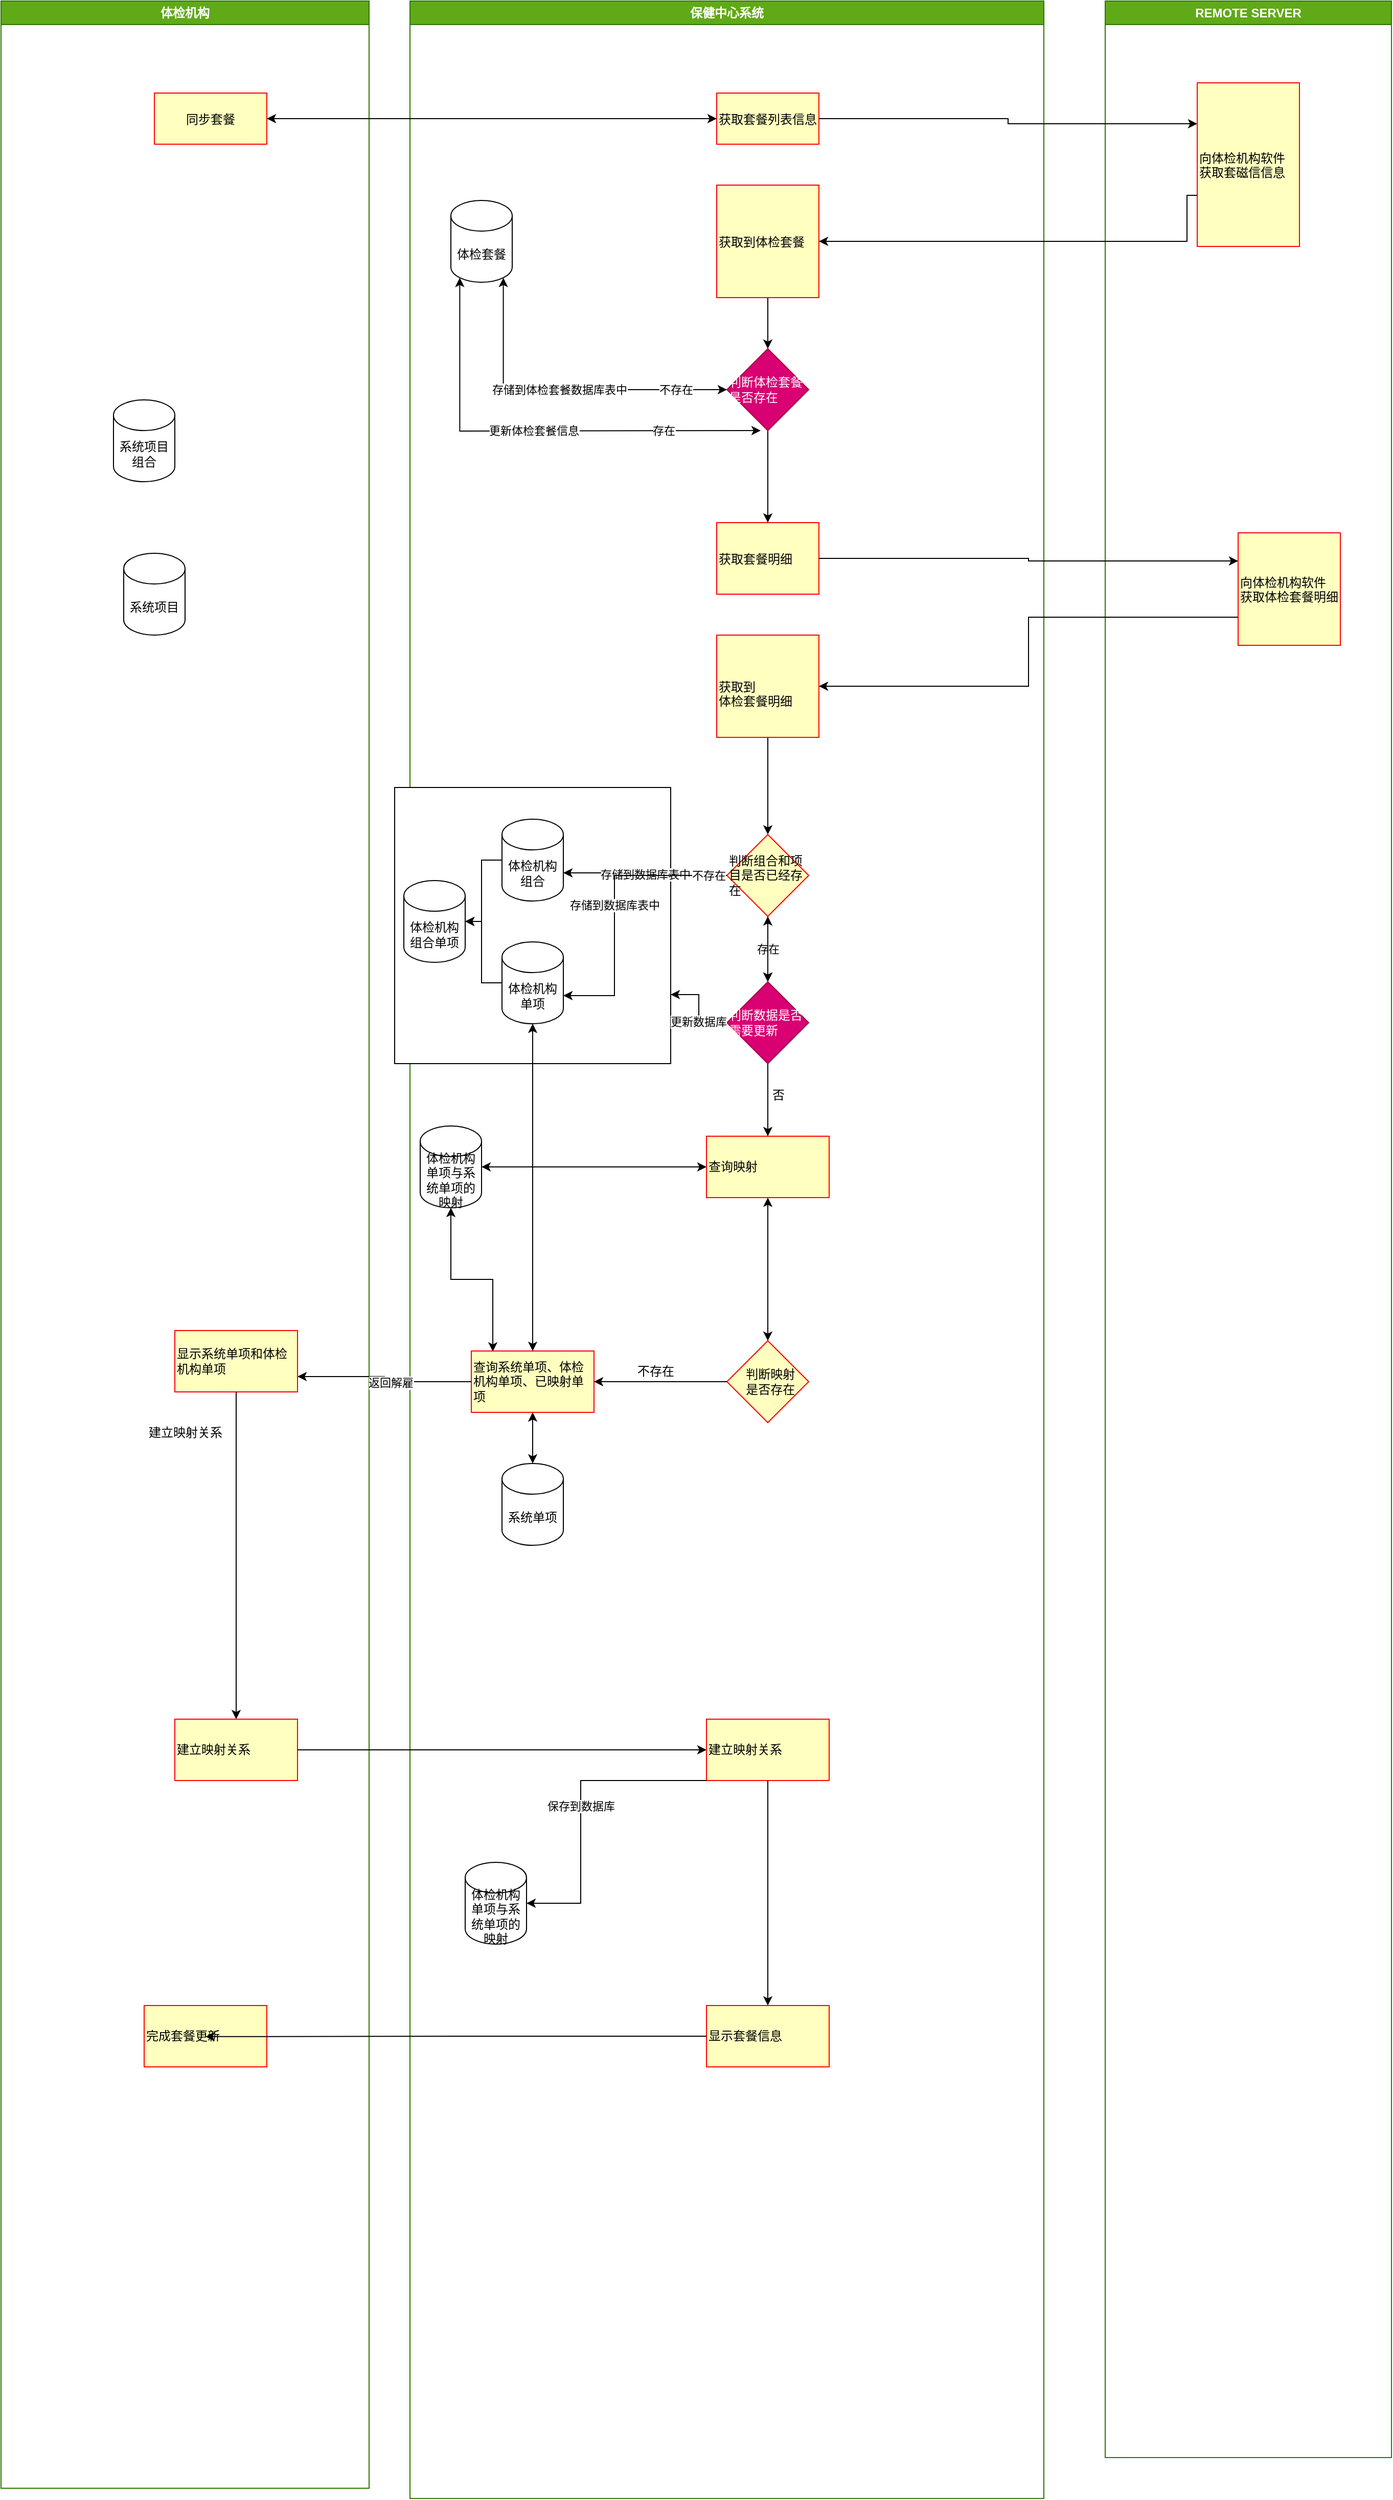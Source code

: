 <mxfile version="14.8.4" type="github">
  <diagram id="I1acQup80pIm7hhBkFKN" name="Page-1">
    <mxGraphModel dx="489" dy="926" grid="1" gridSize="10" guides="1" tooltips="1" connect="1" arrows="1" fold="1" page="1" pageScale="1" pageWidth="827" pageHeight="1169" math="0" shadow="0">
      <root>
        <mxCell id="0" />
        <mxCell id="1" parent="0" />
        <mxCell id="JNjtPGQv4dUMdPtZdE4I-110" value="保健中心系统" style="swimlane;whiteSpace=wrap;fillColor=#60a917;strokeColor=#2D7600;fontColor=#ffffff;" vertex="1" parent="1">
          <mxGeometry x="1490" y="130" width="620" height="2442" as="geometry" />
        </mxCell>
        <mxCell id="JNjtPGQv4dUMdPtZdE4I-171" value="" style="whiteSpace=wrap;html=1;aspect=fixed;align=left;" vertex="1" parent="JNjtPGQv4dUMdPtZdE4I-110">
          <mxGeometry x="-15" y="769" width="270" height="270" as="geometry" />
        </mxCell>
        <mxCell id="JNjtPGQv4dUMdPtZdE4I-147" style="edgeStyle=orthogonalEdgeStyle;rounded=0;orthogonalLoop=1;jettySize=auto;html=1;entryX=1;entryY=0.5;entryDx=0;entryDy=0;entryPerimeter=0;" edge="1" parent="JNjtPGQv4dUMdPtZdE4I-110" source="JNjtPGQv4dUMdPtZdE4I-115" target="JNjtPGQv4dUMdPtZdE4I-117">
          <mxGeometry relative="1" as="geometry" />
        </mxCell>
        <mxCell id="JNjtPGQv4dUMdPtZdE4I-185" style="edgeStyle=orthogonalEdgeStyle;rounded=0;orthogonalLoop=1;jettySize=auto;html=1;entryX=0.5;entryY=0;entryDx=0;entryDy=0;startArrow=classic;startFill=1;" edge="1" parent="JNjtPGQv4dUMdPtZdE4I-110" source="JNjtPGQv4dUMdPtZdE4I-115" target="JNjtPGQv4dUMdPtZdE4I-182">
          <mxGeometry relative="1" as="geometry" />
        </mxCell>
        <mxCell id="JNjtPGQv4dUMdPtZdE4I-115" value="体检机构单项" style="shape=cylinder3;whiteSpace=wrap;html=1;boundedLbl=1;backgroundOutline=1;size=15;" vertex="1" parent="JNjtPGQv4dUMdPtZdE4I-110">
          <mxGeometry x="90" y="920" width="60" height="80" as="geometry" />
        </mxCell>
        <mxCell id="JNjtPGQv4dUMdPtZdE4I-117" value="体检机构组合单项" style="shape=cylinder3;whiteSpace=wrap;html=1;boundedLbl=1;backgroundOutline=1;size=15;" vertex="1" parent="JNjtPGQv4dUMdPtZdE4I-110">
          <mxGeometry x="-6" y="860" width="60" height="80" as="geometry" />
        </mxCell>
        <mxCell id="JNjtPGQv4dUMdPtZdE4I-146" style="edgeStyle=orthogonalEdgeStyle;rounded=0;orthogonalLoop=1;jettySize=auto;html=1;entryX=1;entryY=0.5;entryDx=0;entryDy=0;entryPerimeter=0;" edge="1" parent="JNjtPGQv4dUMdPtZdE4I-110" source="JNjtPGQv4dUMdPtZdE4I-116" target="JNjtPGQv4dUMdPtZdE4I-117">
          <mxGeometry relative="1" as="geometry" />
        </mxCell>
        <mxCell id="JNjtPGQv4dUMdPtZdE4I-116" value="体检机构组合" style="shape=cylinder3;whiteSpace=wrap;html=1;boundedLbl=1;backgroundOutline=1;size=15;" vertex="1" parent="JNjtPGQv4dUMdPtZdE4I-110">
          <mxGeometry x="90" y="800" width="60" height="80" as="geometry" />
        </mxCell>
        <mxCell id="JNjtPGQv4dUMdPtZdE4I-129" value="获取套餐列表信息" style="fillColor=#FFFFC0;strokeColor=#FF0000;" vertex="1" parent="JNjtPGQv4dUMdPtZdE4I-110">
          <mxGeometry x="300" y="90" width="100" height="50" as="geometry" />
        </mxCell>
        <mxCell id="JNjtPGQv4dUMdPtZdE4I-135" value="存储到体检套餐数据库表中" style="edgeStyle=orthogonalEdgeStyle;rounded=0;orthogonalLoop=1;jettySize=auto;html=1;exitX=0;exitY=0.5;exitDx=0;exitDy=0;entryX=0.855;entryY=1;entryDx=0;entryDy=-4.35;entryPerimeter=0;startArrow=classic;startFill=1;" edge="1" parent="JNjtPGQv4dUMdPtZdE4I-110" source="JNjtPGQv4dUMdPtZdE4I-164" target="JNjtPGQv4dUMdPtZdE4I-136">
          <mxGeometry relative="1" as="geometry">
            <mxPoint x="350" y="370" as="targetPoint" />
          </mxGeometry>
        </mxCell>
        <mxCell id="JNjtPGQv4dUMdPtZdE4I-166" value="不存在" style="edgeLabel;html=1;align=center;verticalAlign=middle;resizable=0;points=[];" vertex="1" connectable="0" parent="JNjtPGQv4dUMdPtZdE4I-135">
          <mxGeometry x="-0.695" relative="1" as="geometry">
            <mxPoint as="offset" />
          </mxGeometry>
        </mxCell>
        <mxCell id="JNjtPGQv4dUMdPtZdE4I-138" value="" style="edgeStyle=orthogonalEdgeStyle;rounded=0;orthogonalLoop=1;jettySize=auto;html=1;entryX=0.5;entryY=0;entryDx=0;entryDy=0;" edge="1" parent="JNjtPGQv4dUMdPtZdE4I-110" source="JNjtPGQv4dUMdPtZdE4I-132" target="JNjtPGQv4dUMdPtZdE4I-164">
          <mxGeometry relative="1" as="geometry" />
        </mxCell>
        <mxCell id="JNjtPGQv4dUMdPtZdE4I-132" value="获取到体检套餐" style="fillColor=#FFFFC0;strokeColor=#FF0000;align=left;" vertex="1" parent="JNjtPGQv4dUMdPtZdE4I-110">
          <mxGeometry x="300" y="180" width="100" height="110" as="geometry" />
        </mxCell>
        <mxCell id="JNjtPGQv4dUMdPtZdE4I-136" value="体检套餐" style="shape=cylinder3;whiteSpace=wrap;html=1;boundedLbl=1;backgroundOutline=1;size=15;" vertex="1" parent="JNjtPGQv4dUMdPtZdE4I-110">
          <mxGeometry x="40" y="195" width="60" height="80" as="geometry" />
        </mxCell>
        <mxCell id="JNjtPGQv4dUMdPtZdE4I-137" value="获取套餐明细" style="fillColor=#FFFFC0;strokeColor=#FF0000;align=left;" vertex="1" parent="JNjtPGQv4dUMdPtZdE4I-110">
          <mxGeometry x="300" y="510" width="100" height="70" as="geometry" />
        </mxCell>
        <mxCell id="JNjtPGQv4dUMdPtZdE4I-149" value="" style="edgeStyle=orthogonalEdgeStyle;rounded=0;orthogonalLoop=1;jettySize=auto;html=1;" edge="1" parent="JNjtPGQv4dUMdPtZdE4I-110" source="JNjtPGQv4dUMdPtZdE4I-141" target="JNjtPGQv4dUMdPtZdE4I-148">
          <mxGeometry relative="1" as="geometry" />
        </mxCell>
        <mxCell id="JNjtPGQv4dUMdPtZdE4I-141" value="&#xa;获取到&#xa;体检套餐明细" style="fillColor=#FFFFC0;strokeColor=#FF0000;align=left;" vertex="1" parent="JNjtPGQv4dUMdPtZdE4I-110">
          <mxGeometry x="300" y="620" width="100" height="100" as="geometry" />
        </mxCell>
        <mxCell id="JNjtPGQv4dUMdPtZdE4I-145" value="存储到数据库表中" style="edgeStyle=orthogonalEdgeStyle;rounded=0;orthogonalLoop=1;jettySize=auto;html=1;exitX=0;exitY=0.5;exitDx=0;exitDy=0;entryX=1;entryY=0;entryDx=0;entryDy=52.5;entryPerimeter=0;" edge="1" parent="JNjtPGQv4dUMdPtZdE4I-110" source="JNjtPGQv4dUMdPtZdE4I-148" target="JNjtPGQv4dUMdPtZdE4I-116">
          <mxGeometry relative="1" as="geometry">
            <mxPoint x="300" y="740" as="sourcePoint" />
            <mxPoint x="100" y="740" as="targetPoint" />
          </mxGeometry>
        </mxCell>
        <mxCell id="JNjtPGQv4dUMdPtZdE4I-153" value="存在" style="edgeStyle=orthogonalEdgeStyle;rounded=0;orthogonalLoop=1;jettySize=auto;html=1;entryX=0.5;entryY=0;entryDx=0;entryDy=0;" edge="1" parent="JNjtPGQv4dUMdPtZdE4I-110" source="JNjtPGQv4dUMdPtZdE4I-148" target="JNjtPGQv4dUMdPtZdE4I-170">
          <mxGeometry relative="1" as="geometry" />
        </mxCell>
        <mxCell id="JNjtPGQv4dUMdPtZdE4I-197" value="" style="edgeStyle=orthogonalEdgeStyle;rounded=0;orthogonalLoop=1;jettySize=auto;html=1;startArrow=classic;startFill=1;endArrow=classic;endFill=1;" edge="1" parent="JNjtPGQv4dUMdPtZdE4I-110" source="JNjtPGQv4dUMdPtZdE4I-148" target="JNjtPGQv4dUMdPtZdE4I-170">
          <mxGeometry relative="1" as="geometry" />
        </mxCell>
        <mxCell id="JNjtPGQv4dUMdPtZdE4I-148" value="判断组合和项目是否已经存在" style="rhombus;whiteSpace=wrap;html=1;align=left;strokeColor=#FF0000;fillColor=#FFFFC0;" vertex="1" parent="JNjtPGQv4dUMdPtZdE4I-110">
          <mxGeometry x="310" y="815" width="80" height="80" as="geometry" />
        </mxCell>
        <mxCell id="JNjtPGQv4dUMdPtZdE4I-151" value="存储到数据库表中" style="edgeStyle=orthogonalEdgeStyle;rounded=0;orthogonalLoop=1;jettySize=auto;html=1;exitX=0;exitY=0.5;exitDx=0;exitDy=0;entryX=1;entryY=0;entryDx=0;entryDy=52.5;entryPerimeter=0;" edge="1" parent="JNjtPGQv4dUMdPtZdE4I-110" source="JNjtPGQv4dUMdPtZdE4I-148" target="JNjtPGQv4dUMdPtZdE4I-115">
          <mxGeometry relative="1" as="geometry">
            <mxPoint x="320" y="865.0" as="sourcePoint" />
            <mxPoint x="160" y="862.5" as="targetPoint" />
            <Array as="points">
              <mxPoint x="200" y="855" />
              <mxPoint x="200" y="973" />
            </Array>
          </mxGeometry>
        </mxCell>
        <mxCell id="JNjtPGQv4dUMdPtZdE4I-169" value="不存在" style="edgeLabel;html=1;align=center;verticalAlign=middle;resizable=0;points=[];" vertex="1" connectable="0" parent="JNjtPGQv4dUMdPtZdE4I-151">
          <mxGeometry x="-0.868" relative="1" as="geometry">
            <mxPoint as="offset" />
          </mxGeometry>
        </mxCell>
        <mxCell id="JNjtPGQv4dUMdPtZdE4I-161" style="edgeStyle=orthogonalEdgeStyle;rounded=0;orthogonalLoop=1;jettySize=auto;html=1;startArrow=classic;startFill=1;" edge="1" parent="JNjtPGQv4dUMdPtZdE4I-110" source="JNjtPGQv4dUMdPtZdE4I-152" target="JNjtPGQv4dUMdPtZdE4I-160">
          <mxGeometry relative="1" as="geometry" />
        </mxCell>
        <mxCell id="JNjtPGQv4dUMdPtZdE4I-162" style="edgeStyle=orthogonalEdgeStyle;rounded=0;orthogonalLoop=1;jettySize=auto;html=1;entryX=0.5;entryY=0;entryDx=0;entryDy=0;startArrow=classic;startFill=1;" edge="1" parent="JNjtPGQv4dUMdPtZdE4I-110" source="JNjtPGQv4dUMdPtZdE4I-152" target="JNjtPGQv4dUMdPtZdE4I-158">
          <mxGeometry relative="1" as="geometry" />
        </mxCell>
        <mxCell id="JNjtPGQv4dUMdPtZdE4I-152" value="查询映射" style="whiteSpace=wrap;html=1;align=left;strokeColor=#FF0000;fillColor=#FFFFC0;" vertex="1" parent="JNjtPGQv4dUMdPtZdE4I-110">
          <mxGeometry x="290" y="1110" width="120" height="60" as="geometry" />
        </mxCell>
        <mxCell id="JNjtPGQv4dUMdPtZdE4I-158" value="&amp;nbsp; &amp;nbsp; &amp;nbsp;判断映射&lt;br&gt;&amp;nbsp; &amp;nbsp; &amp;nbsp;是否存在" style="rhombus;whiteSpace=wrap;html=1;align=left;strokeColor=#FF0000;fillColor=#FFFFC0;" vertex="1" parent="JNjtPGQv4dUMdPtZdE4I-110">
          <mxGeometry x="310" y="1310" width="80" height="80" as="geometry" />
        </mxCell>
        <mxCell id="JNjtPGQv4dUMdPtZdE4I-200" style="edgeStyle=orthogonalEdgeStyle;rounded=0;orthogonalLoop=1;jettySize=auto;html=1;entryX=0.175;entryY=0.009;entryDx=0;entryDy=0;entryPerimeter=0;startArrow=classic;startFill=1;endArrow=classic;endFill=1;" edge="1" parent="JNjtPGQv4dUMdPtZdE4I-110" source="JNjtPGQv4dUMdPtZdE4I-160" target="JNjtPGQv4dUMdPtZdE4I-182">
          <mxGeometry relative="1" as="geometry" />
        </mxCell>
        <mxCell id="JNjtPGQv4dUMdPtZdE4I-160" value="体检机构单项与系统单项的映射" style="shape=cylinder3;whiteSpace=wrap;html=1;boundedLbl=1;backgroundOutline=1;size=15;" vertex="1" parent="JNjtPGQv4dUMdPtZdE4I-110">
          <mxGeometry x="10" y="1100" width="60" height="80" as="geometry" />
        </mxCell>
        <mxCell id="JNjtPGQv4dUMdPtZdE4I-168" style="edgeStyle=orthogonalEdgeStyle;rounded=0;orthogonalLoop=1;jettySize=auto;html=1;entryX=0.5;entryY=0;entryDx=0;entryDy=0;startArrow=none;startFill=0;" edge="1" parent="JNjtPGQv4dUMdPtZdE4I-110" source="JNjtPGQv4dUMdPtZdE4I-164" target="JNjtPGQv4dUMdPtZdE4I-137">
          <mxGeometry relative="1" as="geometry" />
        </mxCell>
        <mxCell id="JNjtPGQv4dUMdPtZdE4I-192" value="更新体检套餐信息" style="edgeStyle=orthogonalEdgeStyle;rounded=0;orthogonalLoop=1;jettySize=auto;html=1;entryX=0.145;entryY=1;entryDx=0;entryDy=-4.35;entryPerimeter=0;startArrow=classic;startFill=1;" edge="1" parent="JNjtPGQv4dUMdPtZdE4I-110" target="JNjtPGQv4dUMdPtZdE4I-136">
          <mxGeometry relative="1" as="geometry">
            <mxPoint x="343" y="420" as="sourcePoint" />
          </mxGeometry>
        </mxCell>
        <mxCell id="JNjtPGQv4dUMdPtZdE4I-193" value="存在" style="edgeLabel;html=1;align=center;verticalAlign=middle;resizable=0;points=[];" vertex="1" connectable="0" parent="JNjtPGQv4dUMdPtZdE4I-192">
          <mxGeometry x="-0.573" relative="1" as="geometry">
            <mxPoint as="offset" />
          </mxGeometry>
        </mxCell>
        <mxCell id="JNjtPGQv4dUMdPtZdE4I-164" value="判断体检套餐是否存在" style="rhombus;whiteSpace=wrap;html=1;align=left;strokeColor=#A50040;fillColor=#d80073;fontColor=#ffffff;" vertex="1" parent="JNjtPGQv4dUMdPtZdE4I-110">
          <mxGeometry x="310" y="340" width="80" height="80" as="geometry" />
        </mxCell>
        <mxCell id="JNjtPGQv4dUMdPtZdE4I-174" style="edgeStyle=orthogonalEdgeStyle;rounded=0;orthogonalLoop=1;jettySize=auto;html=1;exitX=0.5;exitY=1;exitDx=0;exitDy=0;entryX=0.5;entryY=0;entryDx=0;entryDy=0;startArrow=none;startFill=0;" edge="1" parent="JNjtPGQv4dUMdPtZdE4I-110" source="JNjtPGQv4dUMdPtZdE4I-170" target="JNjtPGQv4dUMdPtZdE4I-152">
          <mxGeometry relative="1" as="geometry" />
        </mxCell>
        <mxCell id="JNjtPGQv4dUMdPtZdE4I-170" value="判断数据是否需要更新" style="rhombus;whiteSpace=wrap;html=1;align=left;strokeColor=#A50040;fillColor=#d80073;fontColor=#ffffff;" vertex="1" parent="JNjtPGQv4dUMdPtZdE4I-110">
          <mxGeometry x="310" y="959" width="80" height="80" as="geometry" />
        </mxCell>
        <mxCell id="JNjtPGQv4dUMdPtZdE4I-178" value="建立映射关系" style="whiteSpace=wrap;html=1;align=left;strokeColor=#FF0000;fillColor=#FFFFC0;" vertex="1" parent="JNjtPGQv4dUMdPtZdE4I-110">
          <mxGeometry x="290" y="1680" width="120" height="60" as="geometry" />
        </mxCell>
        <mxCell id="JNjtPGQv4dUMdPtZdE4I-179" value="保存到数据库" style="edgeStyle=orthogonalEdgeStyle;rounded=0;orthogonalLoop=1;jettySize=auto;html=1;startArrow=none;startFill=0;entryX=1;entryY=0.5;entryDx=0;entryDy=0;entryPerimeter=0;" edge="1" parent="JNjtPGQv4dUMdPtZdE4I-110" source="JNjtPGQv4dUMdPtZdE4I-178" target="JNjtPGQv4dUMdPtZdE4I-181">
          <mxGeometry relative="1" as="geometry">
            <mxPoint x="280" y="1810" as="targetPoint" />
            <Array as="points">
              <mxPoint x="167" y="1740" />
              <mxPoint x="167" y="1860" />
            </Array>
          </mxGeometry>
        </mxCell>
        <mxCell id="JNjtPGQv4dUMdPtZdE4I-181" value="体检机构单项与系统单项的映射" style="shape=cylinder3;whiteSpace=wrap;html=1;boundedLbl=1;backgroundOutline=1;size=15;" vertex="1" parent="JNjtPGQv4dUMdPtZdE4I-110">
          <mxGeometry x="54" y="1820" width="60" height="80" as="geometry" />
        </mxCell>
        <mxCell id="JNjtPGQv4dUMdPtZdE4I-184" style="edgeStyle=orthogonalEdgeStyle;rounded=0;orthogonalLoop=1;jettySize=auto;html=1;entryX=0.5;entryY=0;entryDx=0;entryDy=0;entryPerimeter=0;startArrow=classic;startFill=1;" edge="1" parent="JNjtPGQv4dUMdPtZdE4I-110" source="JNjtPGQv4dUMdPtZdE4I-182" target="JNjtPGQv4dUMdPtZdE4I-183">
          <mxGeometry relative="1" as="geometry" />
        </mxCell>
        <mxCell id="JNjtPGQv4dUMdPtZdE4I-182" value="查询系统单项、体检机构单项、已映射单项" style="whiteSpace=wrap;html=1;align=left;strokeColor=#FF0000;fillColor=#FFFFC0;" vertex="1" parent="JNjtPGQv4dUMdPtZdE4I-110">
          <mxGeometry x="60" y="1320" width="120" height="60" as="geometry" />
        </mxCell>
        <mxCell id="JNjtPGQv4dUMdPtZdE4I-183" value="系统单项" style="shape=cylinder3;whiteSpace=wrap;html=1;boundedLbl=1;backgroundOutline=1;size=15;" vertex="1" parent="JNjtPGQv4dUMdPtZdE4I-110">
          <mxGeometry x="90" y="1430" width="60" height="80" as="geometry" />
        </mxCell>
        <mxCell id="JNjtPGQv4dUMdPtZdE4I-155" value="" style="edgeStyle=orthogonalEdgeStyle;rounded=0;orthogonalLoop=1;jettySize=auto;html=1;" edge="1" parent="JNjtPGQv4dUMdPtZdE4I-110" source="JNjtPGQv4dUMdPtZdE4I-158" target="JNjtPGQv4dUMdPtZdE4I-182">
          <mxGeometry relative="1" as="geometry">
            <mxPoint x="190" y="1350" as="targetPoint" />
          </mxGeometry>
        </mxCell>
        <mxCell id="JNjtPGQv4dUMdPtZdE4I-189" value="显示套餐信息" style="whiteSpace=wrap;html=1;align=left;strokeColor=#FF0000;fillColor=#FFFFC0;" vertex="1" parent="JNjtPGQv4dUMdPtZdE4I-110">
          <mxGeometry x="290" y="1960" width="120" height="60" as="geometry" />
        </mxCell>
        <mxCell id="JNjtPGQv4dUMdPtZdE4I-188" style="edgeStyle=orthogonalEdgeStyle;rounded=0;orthogonalLoop=1;jettySize=auto;html=1;startArrow=none;startFill=0;exitX=0.5;exitY=1;exitDx=0;exitDy=0;" edge="1" parent="JNjtPGQv4dUMdPtZdE4I-110" source="JNjtPGQv4dUMdPtZdE4I-178" target="JNjtPGQv4dUMdPtZdE4I-189">
          <mxGeometry relative="1" as="geometry">
            <mxPoint x="280" y="1960" as="targetPoint" />
            <mxPoint x="280" y="1874" as="sourcePoint" />
          </mxGeometry>
        </mxCell>
        <mxCell id="JNjtPGQv4dUMdPtZdE4I-172" style="edgeStyle=orthogonalEdgeStyle;rounded=0;orthogonalLoop=1;jettySize=auto;html=1;entryX=1;entryY=0.75;entryDx=0;entryDy=0;startArrow=none;startFill=0;" edge="1" parent="JNjtPGQv4dUMdPtZdE4I-110" source="JNjtPGQv4dUMdPtZdE4I-170" target="JNjtPGQv4dUMdPtZdE4I-171">
          <mxGeometry relative="1" as="geometry" />
        </mxCell>
        <mxCell id="JNjtPGQv4dUMdPtZdE4I-173" value="更新数据库" style="edgeLabel;html=1;align=center;verticalAlign=middle;resizable=0;points=[];" vertex="1" connectable="0" parent="JNjtPGQv4dUMdPtZdE4I-172">
          <mxGeometry x="-0.303" y="1" relative="1" as="geometry">
            <mxPoint as="offset" />
          </mxGeometry>
        </mxCell>
        <mxCell id="JNjtPGQv4dUMdPtZdE4I-124" value="体检机构" style="swimlane;whiteSpace=wrap;fillColor=#60a917;strokeColor=#2D7600;fontColor=#ffffff;" vertex="1" parent="1">
          <mxGeometry x="1090" y="130" width="360" height="2432" as="geometry" />
        </mxCell>
        <mxCell id="JNjtPGQv4dUMdPtZdE4I-125" value="系统项目" style="shape=cylinder3;whiteSpace=wrap;html=1;boundedLbl=1;backgroundOutline=1;size=15;" vertex="1" parent="JNjtPGQv4dUMdPtZdE4I-124">
          <mxGeometry x="120" y="540" width="60" height="80" as="geometry" />
        </mxCell>
        <mxCell id="JNjtPGQv4dUMdPtZdE4I-127" value="系统项目组合" style="shape=cylinder3;whiteSpace=wrap;html=1;boundedLbl=1;backgroundOutline=1;size=15;" vertex="1" parent="JNjtPGQv4dUMdPtZdE4I-124">
          <mxGeometry x="110" y="390" width="60" height="80" as="geometry" />
        </mxCell>
        <mxCell id="JNjtPGQv4dUMdPtZdE4I-128" value="同步套餐" style="fillColor=#FFFFC0;strokeColor=#FF0000;" vertex="1" parent="JNjtPGQv4dUMdPtZdE4I-124">
          <mxGeometry x="150" y="90" width="110" height="50" as="geometry" />
        </mxCell>
        <mxCell id="JNjtPGQv4dUMdPtZdE4I-175" style="edgeStyle=orthogonalEdgeStyle;rounded=0;orthogonalLoop=1;jettySize=auto;html=1;exitX=0.5;exitY=1;exitDx=0;exitDy=0;entryX=0.5;entryY=0;entryDx=0;entryDy=0;startArrow=none;startFill=0;" edge="1" parent="JNjtPGQv4dUMdPtZdE4I-124" source="JNjtPGQv4dUMdPtZdE4I-154" target="JNjtPGQv4dUMdPtZdE4I-157">
          <mxGeometry relative="1" as="geometry" />
        </mxCell>
        <mxCell id="JNjtPGQv4dUMdPtZdE4I-154" value="显示系统单项和体检机构单项" style="whiteSpace=wrap;html=1;align=left;strokeColor=#FF0000;fillColor=#FFFFC0;" vertex="1" parent="JNjtPGQv4dUMdPtZdE4I-124">
          <mxGeometry x="170" y="1300" width="120" height="60" as="geometry" />
        </mxCell>
        <mxCell id="JNjtPGQv4dUMdPtZdE4I-157" value="建立映射关系" style="whiteSpace=wrap;html=1;align=left;strokeColor=#FF0000;fillColor=#FFFFC0;" vertex="1" parent="JNjtPGQv4dUMdPtZdE4I-124">
          <mxGeometry x="170" y="1680" width="120" height="60" as="geometry" />
        </mxCell>
        <mxCell id="JNjtPGQv4dUMdPtZdE4I-191" value="完成套餐更新" style="whiteSpace=wrap;html=1;align=left;strokeColor=#FF0000;fillColor=#FFFFC0;" vertex="1" parent="JNjtPGQv4dUMdPtZdE4I-124">
          <mxGeometry x="140" y="1960" width="120" height="60" as="geometry" />
        </mxCell>
        <mxCell id="JNjtPGQv4dUMdPtZdE4I-112" value="REMOTE SERVER" style="swimlane;whiteSpace=wrap;fillColor=#60a917;strokeColor=#2D7600;fontColor=#ffffff;" vertex="1" parent="1">
          <mxGeometry x="2170" y="130" width="280" height="2402" as="geometry" />
        </mxCell>
        <mxCell id="JNjtPGQv4dUMdPtZdE4I-130" value="向体检机构软件&#xa;获取套磁信信息" style="fillColor=#FFFFC0;strokeColor=#FF0000;align=left;" vertex="1" parent="JNjtPGQv4dUMdPtZdE4I-112">
          <mxGeometry x="90" y="80" width="100" height="160" as="geometry" />
        </mxCell>
        <mxCell id="JNjtPGQv4dUMdPtZdE4I-139" value="向体检机构软件&#xa;获取体检套餐明细" style="fillColor=#FFFFC0;strokeColor=#FF0000;align=left;" vertex="1" parent="JNjtPGQv4dUMdPtZdE4I-112">
          <mxGeometry x="130" y="520" width="100" height="110" as="geometry" />
        </mxCell>
        <mxCell id="JNjtPGQv4dUMdPtZdE4I-131" value="" style="edgeStyle=orthogonalEdgeStyle;rounded=0;orthogonalLoop=1;jettySize=auto;html=1;entryX=0;entryY=0.25;entryDx=0;entryDy=0;" edge="1" parent="1" source="JNjtPGQv4dUMdPtZdE4I-129" target="JNjtPGQv4dUMdPtZdE4I-130">
          <mxGeometry relative="1" as="geometry" />
        </mxCell>
        <mxCell id="JNjtPGQv4dUMdPtZdE4I-133" value="" style="edgeStyle=orthogonalEdgeStyle;rounded=0;orthogonalLoop=1;jettySize=auto;html=1;" edge="1" parent="1" source="JNjtPGQv4dUMdPtZdE4I-130" target="JNjtPGQv4dUMdPtZdE4I-132">
          <mxGeometry relative="1" as="geometry">
            <mxPoint x="2360" y="400" as="sourcePoint" />
            <Array as="points">
              <mxPoint x="2250" y="320" />
              <mxPoint x="2250" y="365" />
            </Array>
          </mxGeometry>
        </mxCell>
        <mxCell id="JNjtPGQv4dUMdPtZdE4I-140" value="" style="edgeStyle=orthogonalEdgeStyle;rounded=0;orthogonalLoop=1;jettySize=auto;html=1;entryX=0;entryY=0.25;entryDx=0;entryDy=0;" edge="1" parent="1" source="JNjtPGQv4dUMdPtZdE4I-137" target="JNjtPGQv4dUMdPtZdE4I-139">
          <mxGeometry relative="1" as="geometry" />
        </mxCell>
        <mxCell id="JNjtPGQv4dUMdPtZdE4I-142" value="" style="rounded=0;orthogonalLoop=1;jettySize=auto;html=1;exitX=0;exitY=0.75;exitDx=0;exitDy=0;edgeStyle=orthogonalEdgeStyle;" edge="1" parent="1" source="JNjtPGQv4dUMdPtZdE4I-139" target="JNjtPGQv4dUMdPtZdE4I-141">
          <mxGeometry relative="1" as="geometry" />
        </mxCell>
        <mxCell id="JNjtPGQv4dUMdPtZdE4I-176" value="建立映射关系" style="text;html=1;align=center;verticalAlign=middle;resizable=0;points=[];autosize=1;strokeColor=none;" vertex="1" parent="1">
          <mxGeometry x="1225" y="1520" width="90" height="20" as="geometry" />
        </mxCell>
        <mxCell id="JNjtPGQv4dUMdPtZdE4I-177" style="edgeStyle=orthogonalEdgeStyle;rounded=0;orthogonalLoop=1;jettySize=auto;html=1;startArrow=none;startFill=0;entryX=0;entryY=0.5;entryDx=0;entryDy=0;" edge="1" parent="1" source="JNjtPGQv4dUMdPtZdE4I-157" target="JNjtPGQv4dUMdPtZdE4I-178">
          <mxGeometry relative="1" as="geometry">
            <mxPoint x="1630" y="1850" as="targetPoint" />
          </mxGeometry>
        </mxCell>
        <mxCell id="JNjtPGQv4dUMdPtZdE4I-186" style="edgeStyle=orthogonalEdgeStyle;rounded=0;orthogonalLoop=1;jettySize=auto;html=1;entryX=1;entryY=0.75;entryDx=0;entryDy=0;startArrow=none;startFill=0;" edge="1" parent="1" source="JNjtPGQv4dUMdPtZdE4I-182" target="JNjtPGQv4dUMdPtZdE4I-154">
          <mxGeometry relative="1" as="geometry" />
        </mxCell>
        <mxCell id="JNjtPGQv4dUMdPtZdE4I-195" value="返回解雇" style="edgeLabel;html=1;align=center;verticalAlign=middle;resizable=0;points=[];" vertex="1" connectable="0" parent="JNjtPGQv4dUMdPtZdE4I-186">
          <mxGeometry x="-0.096" y="1" relative="1" as="geometry">
            <mxPoint as="offset" />
          </mxGeometry>
        </mxCell>
        <mxCell id="JNjtPGQv4dUMdPtZdE4I-190" style="edgeStyle=orthogonalEdgeStyle;rounded=0;orthogonalLoop=1;jettySize=auto;html=1;exitX=0;exitY=0.5;exitDx=0;exitDy=0;startArrow=none;startFill=0;" edge="1" parent="1" source="JNjtPGQv4dUMdPtZdE4I-189">
          <mxGeometry relative="1" as="geometry">
            <mxPoint x="1290" y="2120.429" as="targetPoint" />
          </mxGeometry>
        </mxCell>
        <mxCell id="JNjtPGQv4dUMdPtZdE4I-198" value="否" style="text;html=1;align=center;verticalAlign=middle;resizable=0;points=[];autosize=1;strokeColor=none;" vertex="1" parent="1">
          <mxGeometry x="1835" y="1190" width="30" height="20" as="geometry" />
        </mxCell>
        <mxCell id="JNjtPGQv4dUMdPtZdE4I-199" value="不存在" style="text;html=1;align=center;verticalAlign=middle;resizable=0;points=[];autosize=1;strokeColor=none;" vertex="1" parent="1">
          <mxGeometry x="1705" y="1460" width="50" height="20" as="geometry" />
        </mxCell>
        <mxCell id="JNjtPGQv4dUMdPtZdE4I-202" style="edgeStyle=orthogonalEdgeStyle;rounded=0;orthogonalLoop=1;jettySize=auto;html=1;startArrow=classic;startFill=1;endArrow=classic;endFill=1;" edge="1" parent="1" source="JNjtPGQv4dUMdPtZdE4I-128" target="JNjtPGQv4dUMdPtZdE4I-129">
          <mxGeometry relative="1" as="geometry" />
        </mxCell>
      </root>
    </mxGraphModel>
  </diagram>
</mxfile>
